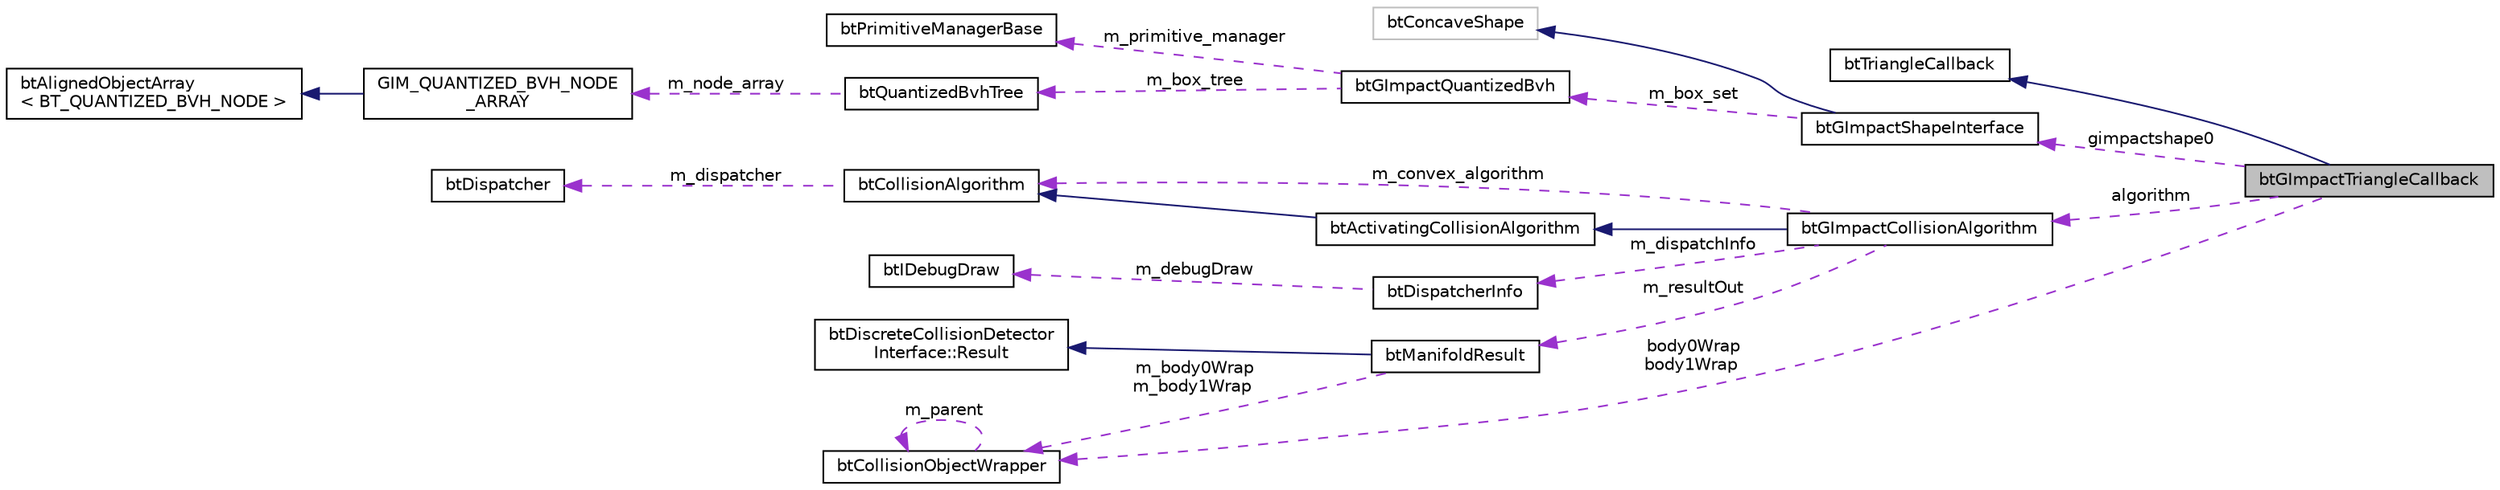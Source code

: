 digraph "btGImpactTriangleCallback"
{
  edge [fontname="Helvetica",fontsize="10",labelfontname="Helvetica",labelfontsize="10"];
  node [fontname="Helvetica",fontsize="10",shape=record];
  rankdir="LR";
  Node1 [label="btGImpactTriangleCallback",height=0.2,width=0.4,color="black", fillcolor="grey75", style="filled", fontcolor="black"];
  Node2 -> Node1 [dir="back",color="midnightblue",fontsize="10",style="solid",fontname="Helvetica"];
  Node2 [label="btTriangleCallback",height=0.2,width=0.4,color="black", fillcolor="white", style="filled",URL="$classbt_triangle_callback.html"];
  Node3 -> Node1 [dir="back",color="darkorchid3",fontsize="10",style="dashed",label=" gimpactshape0" ,fontname="Helvetica"];
  Node3 [label="btGImpactShapeInterface",height=0.2,width=0.4,color="black", fillcolor="white", style="filled",URL="$classbt_g_impact_shape_interface.html",tooltip="Base class for gimpact shapes. "];
  Node4 -> Node3 [dir="back",color="midnightblue",fontsize="10",style="solid",fontname="Helvetica"];
  Node4 [label="btConcaveShape",height=0.2,width=0.4,color="grey75", fillcolor="white", style="filled"];
  Node5 -> Node3 [dir="back",color="darkorchid3",fontsize="10",style="dashed",label=" m_box_set" ,fontname="Helvetica"];
  Node5 [label="btGImpactQuantizedBvh",height=0.2,width=0.4,color="black", fillcolor="white", style="filled",URL="$classbt_g_impact_quantized_bvh.html",tooltip="Structure for containing Boxes. "];
  Node6 -> Node5 [dir="back",color="darkorchid3",fontsize="10",style="dashed",label=" m_primitive_manager" ,fontname="Helvetica"];
  Node6 [label="btPrimitiveManagerBase",height=0.2,width=0.4,color="black", fillcolor="white", style="filled",URL="$classbt_primitive_manager_base.html",tooltip="Prototype Base class for primitive classification. "];
  Node7 -> Node5 [dir="back",color="darkorchid3",fontsize="10",style="dashed",label=" m_box_tree" ,fontname="Helvetica"];
  Node7 [label="btQuantizedBvhTree",height=0.2,width=0.4,color="black", fillcolor="white", style="filled",URL="$classbt_quantized_bvh_tree.html",tooltip="Basic Box tree structure. "];
  Node8 -> Node7 [dir="back",color="darkorchid3",fontsize="10",style="dashed",label=" m_node_array" ,fontname="Helvetica"];
  Node8 [label="GIM_QUANTIZED_BVH_NODE\l_ARRAY",height=0.2,width=0.4,color="black", fillcolor="white", style="filled",URL="$class_g_i_m___q_u_a_n_t_i_z_e_d___b_v_h___n_o_d_e___a_r_r_a_y.html"];
  Node9 -> Node8 [dir="back",color="midnightblue",fontsize="10",style="solid",fontname="Helvetica"];
  Node9 [label="btAlignedObjectArray\l\< BT_QUANTIZED_BVH_NODE \>",height=0.2,width=0.4,color="black", fillcolor="white", style="filled",URL="$classbt_aligned_object_array.html"];
  Node10 -> Node1 [dir="back",color="darkorchid3",fontsize="10",style="dashed",label=" algorithm" ,fontname="Helvetica"];
  Node10 [label="btGImpactCollisionAlgorithm",height=0.2,width=0.4,color="black", fillcolor="white", style="filled",URL="$classbt_g_impact_collision_algorithm.html",tooltip="Collision Algorithm for GImpact Shapes. "];
  Node11 -> Node10 [dir="back",color="midnightblue",fontsize="10",style="solid",fontname="Helvetica"];
  Node11 [label="btActivatingCollisionAlgorithm",height=0.2,width=0.4,color="black", fillcolor="white", style="filled",URL="$classbt_activating_collision_algorithm.html",tooltip="This class is not enabled yet (work-in-progress) to more aggressively activate objects. "];
  Node12 -> Node11 [dir="back",color="midnightblue",fontsize="10",style="solid",fontname="Helvetica"];
  Node12 [label="btCollisionAlgorithm",height=0.2,width=0.4,color="black", fillcolor="white", style="filled",URL="$classbt_collision_algorithm.html"];
  Node13 -> Node12 [dir="back",color="darkorchid3",fontsize="10",style="dashed",label=" m_dispatcher" ,fontname="Helvetica"];
  Node13 [label="btDispatcher",height=0.2,width=0.4,color="black", fillcolor="white", style="filled",URL="$classbt_dispatcher.html"];
  Node14 -> Node10 [dir="back",color="darkorchid3",fontsize="10",style="dashed",label=" m_dispatchInfo" ,fontname="Helvetica"];
  Node14 [label="btDispatcherInfo",height=0.2,width=0.4,color="black", fillcolor="white", style="filled",URL="$structbt_dispatcher_info.html"];
  Node15 -> Node14 [dir="back",color="darkorchid3",fontsize="10",style="dashed",label=" m_debugDraw" ,fontname="Helvetica"];
  Node15 [label="btIDebugDraw",height=0.2,width=0.4,color="black", fillcolor="white", style="filled",URL="$classbt_i_debug_draw.html"];
  Node16 -> Node10 [dir="back",color="darkorchid3",fontsize="10",style="dashed",label=" m_resultOut" ,fontname="Helvetica"];
  Node16 [label="btManifoldResult",height=0.2,width=0.4,color="black", fillcolor="white", style="filled",URL="$classbt_manifold_result.html",tooltip="btManifoldResult is a helper class to manage contact results. "];
  Node17 -> Node16 [dir="back",color="midnightblue",fontsize="10",style="solid",fontname="Helvetica"];
  Node17 [label="btDiscreteCollisionDetector\lInterface::Result",height=0.2,width=0.4,color="black", fillcolor="white", style="filled",URL="$structbt_discrete_collision_detector_interface_1_1_result.html"];
  Node18 -> Node16 [dir="back",color="darkorchid3",fontsize="10",style="dashed",label=" m_body0Wrap\nm_body1Wrap" ,fontname="Helvetica"];
  Node18 [label="btCollisionObjectWrapper",height=0.2,width=0.4,color="black", fillcolor="white", style="filled",URL="$structbt_collision_object_wrapper.html"];
  Node18 -> Node18 [dir="back",color="darkorchid3",fontsize="10",style="dashed",label=" m_parent" ,fontname="Helvetica"];
  Node12 -> Node10 [dir="back",color="darkorchid3",fontsize="10",style="dashed",label=" m_convex_algorithm" ,fontname="Helvetica"];
  Node18 -> Node1 [dir="back",color="darkorchid3",fontsize="10",style="dashed",label=" body0Wrap\nbody1Wrap" ,fontname="Helvetica"];
}
